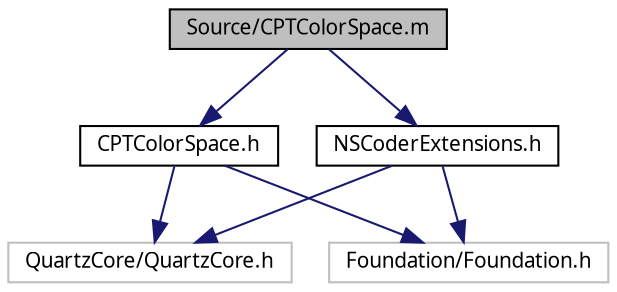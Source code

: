 digraph G
{
  bgcolor="transparent";
  edge [fontname="Lucinda Grande",fontsize="10",labelfontname="Lucinda Grande",labelfontsize="10"];
  node [fontname="Lucinda Grande",fontsize="10",shape=record];
  Node1 [label="Source/CPTColorSpace.m",height=0.2,width=0.4,color="black", fillcolor="grey75", style="filled" fontcolor="black"];
  Node1 -> Node2 [color="midnightblue",fontsize="10",style="solid",fontname="Lucinda Grande"];
  Node2 [label="CPTColorSpace.h",height=0.2,width=0.4,color="black",URL="$_c_p_t_color_space_8h.html"];
  Node2 -> Node3 [color="midnightblue",fontsize="10",style="solid",fontname="Lucinda Grande"];
  Node3 [label="QuartzCore/QuartzCore.h",height=0.2,width=0.4,color="grey75"];
  Node2 -> Node4 [color="midnightblue",fontsize="10",style="solid",fontname="Lucinda Grande"];
  Node4 [label="Foundation/Foundation.h",height=0.2,width=0.4,color="grey75"];
  Node1 -> Node5 [color="midnightblue",fontsize="10",style="solid",fontname="Lucinda Grande"];
  Node5 [label="NSCoderExtensions.h",height=0.2,width=0.4,color="black",URL="$_n_s_coder_extensions_8h.html"];
  Node5 -> Node3 [color="midnightblue",fontsize="10",style="solid",fontname="Lucinda Grande"];
  Node5 -> Node4 [color="midnightblue",fontsize="10",style="solid",fontname="Lucinda Grande"];
}
